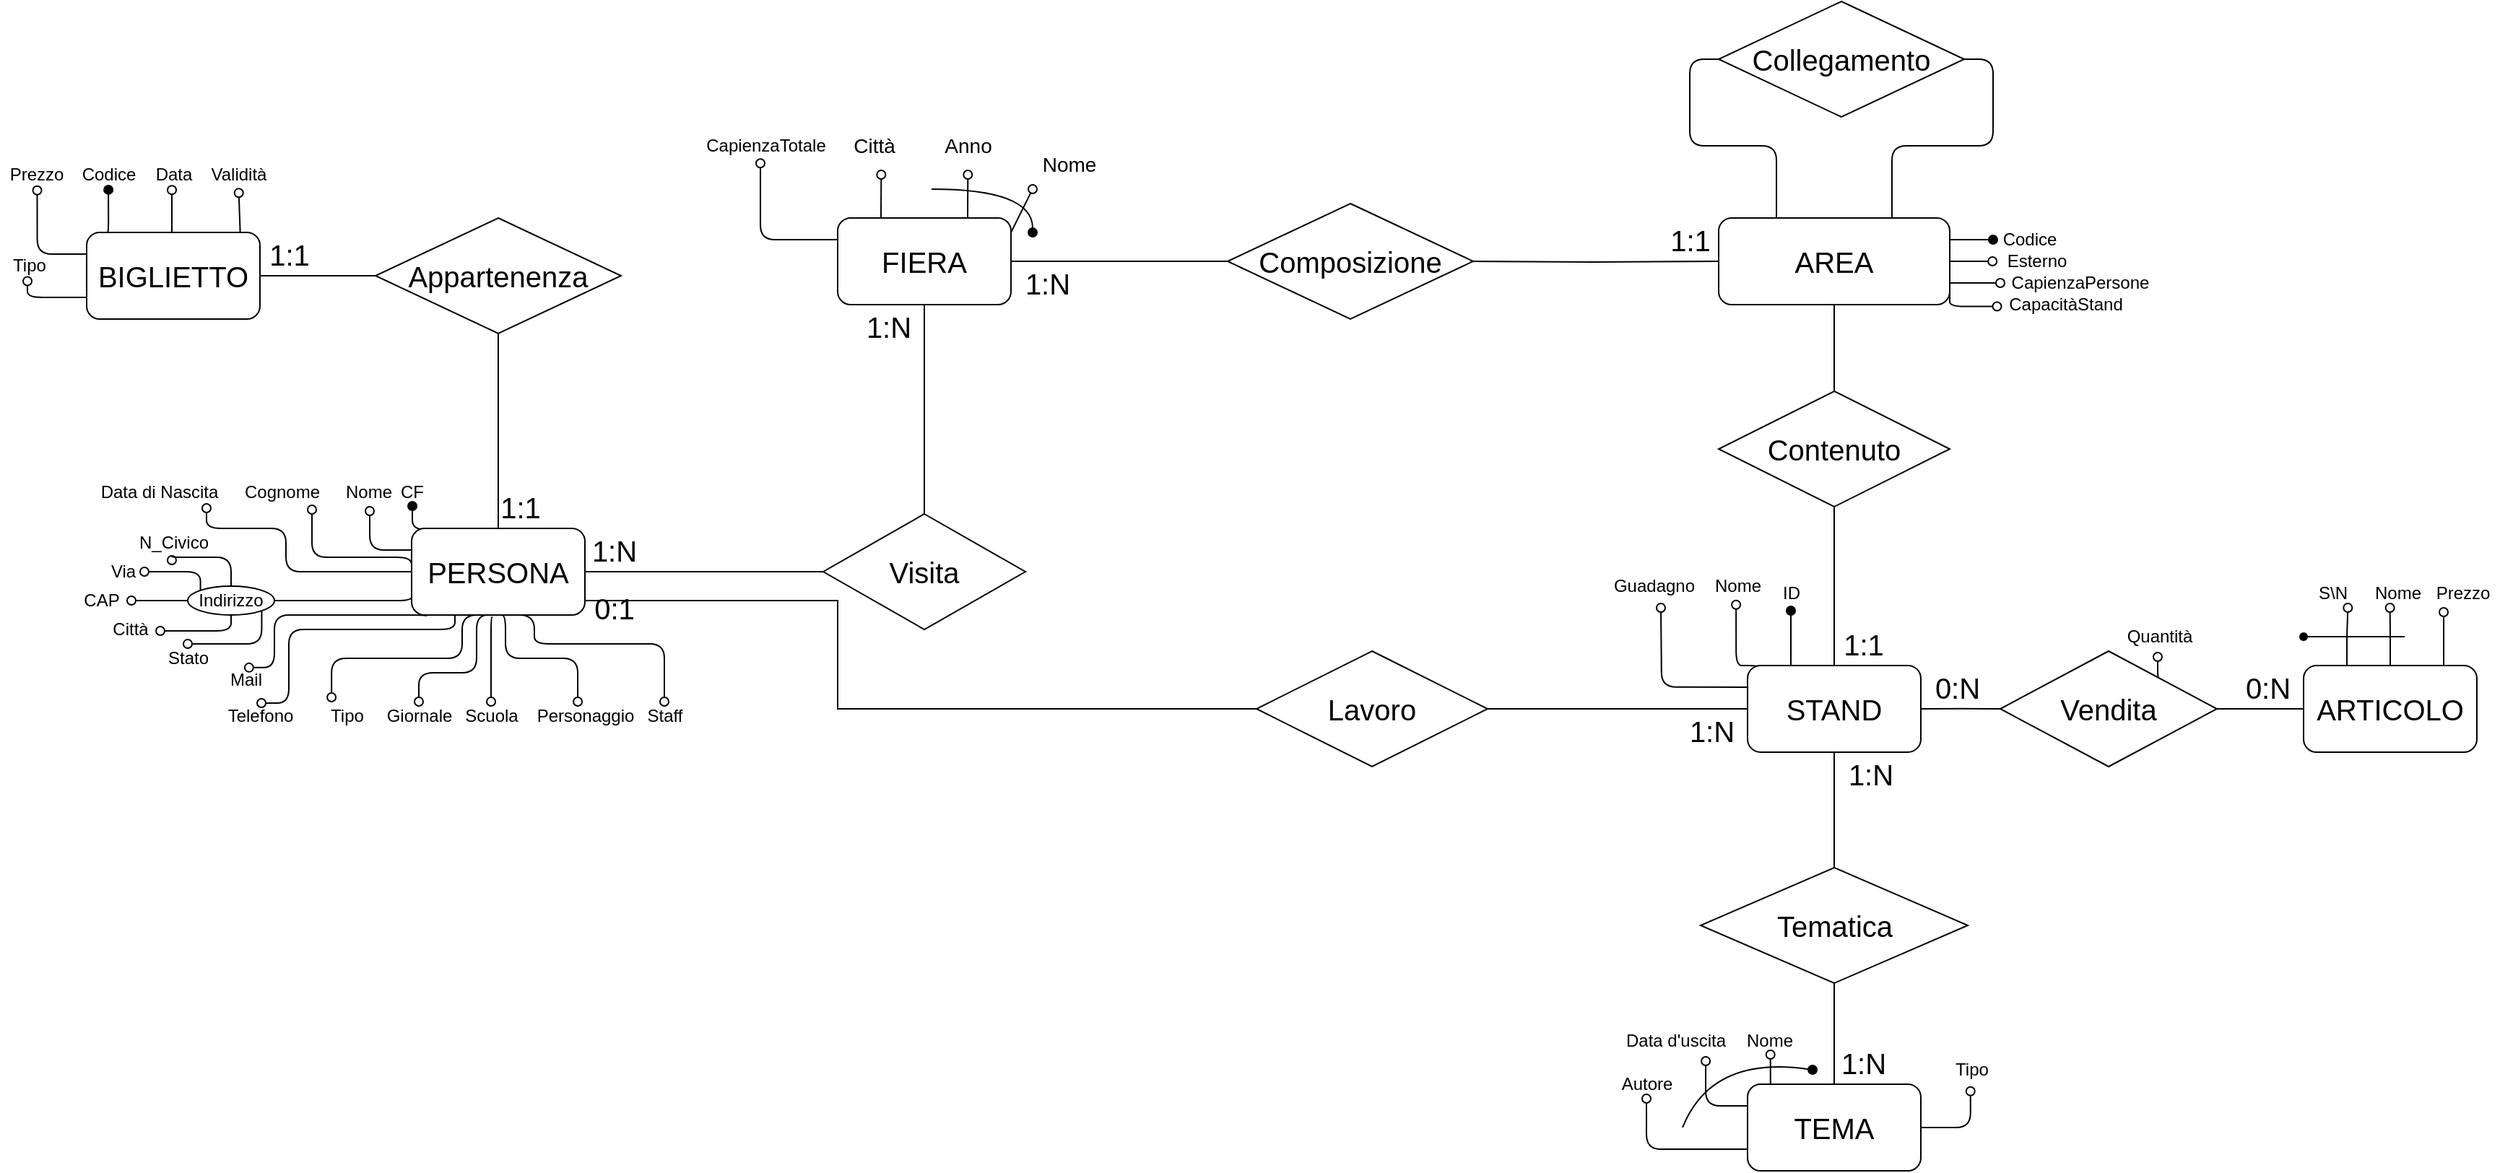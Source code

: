 <mxfile version="18.1.2" type="github">
  <diagram id="79L0zd2CAYpctcNah1aL" name="Page-1">
    <mxGraphModel dx="2188" dy="1231" grid="1" gridSize="10" guides="1" tooltips="1" connect="1" arrows="1" fold="1" page="1" pageScale="1" pageWidth="2500" pageHeight="2500" background="none" math="0" shadow="0">
      <root>
        <mxCell id="0" />
        <mxCell id="1" parent="0" />
        <mxCell id="pRwcVsKf7JXOqhex1r0V-9" style="edgeStyle=orthogonalEdgeStyle;rounded=1;orthogonalLoop=1;jettySize=auto;html=1;exitX=0.75;exitY=0;exitDx=0;exitDy=0;fontSize=20;endArrow=oval;endFill=0;curved=1;" parent="1" source="pRwcVsKf7JXOqhex1r0V-4" edge="1">
          <mxGeometry relative="1" as="geometry">
            <mxPoint x="1150.148" y="1100" as="targetPoint" />
          </mxGeometry>
        </mxCell>
        <mxCell id="pRwcVsKf7JXOqhex1r0V-13" style="edgeStyle=orthogonalEdgeStyle;rounded=1;orthogonalLoop=1;jettySize=auto;html=1;exitX=0.25;exitY=0;exitDx=0;exitDy=0;fontSize=20;endArrow=oval;endFill=0;curved=1;" parent="1" source="pRwcVsKf7JXOqhex1r0V-4" edge="1">
          <mxGeometry relative="1" as="geometry">
            <mxPoint x="1090.148" y="1100" as="targetPoint" />
          </mxGeometry>
        </mxCell>
        <mxCell id="GH6SbQC-cJVYNrMQ_EOW-10" style="edgeStyle=orthogonalEdgeStyle;rounded=1;orthogonalLoop=1;jettySize=auto;html=1;exitX=0;exitY=0.25;exitDx=0;exitDy=0;entryX=0.465;entryY=1.107;entryDx=0;entryDy=0;entryPerimeter=0;endArrow=oval;endFill=0;" parent="1" source="pRwcVsKf7JXOqhex1r0V-4" target="GH6SbQC-cJVYNrMQ_EOW-9" edge="1">
          <mxGeometry relative="1" as="geometry" />
        </mxCell>
        <mxCell id="pRwcVsKf7JXOqhex1r0V-4" value="&lt;font style=&quot;font-size: 20px&quot;&gt;FIERA&lt;/font&gt;" style="rounded=1;whiteSpace=wrap;html=1;" parent="1" vertex="1">
          <mxGeometry x="1060" y="1130" width="120" height="60" as="geometry" />
        </mxCell>
        <mxCell id="pRwcVsKf7JXOqhex1r0V-6" value="" style="endArrow=oval;html=1;rounded=1;fontSize=20;endFill=0;" parent="1" edge="1">
          <mxGeometry width="50" height="50" relative="1" as="geometry">
            <mxPoint x="1180" y="1140" as="sourcePoint" />
            <mxPoint x="1195" y="1110" as="targetPoint" />
          </mxGeometry>
        </mxCell>
        <mxCell id="pRwcVsKf7JXOqhex1r0V-7" value="Nome" style="text;html=1;align=center;verticalAlign=middle;resizable=0;points=[];autosize=1;strokeColor=none;fillColor=none;fontSize=14;rounded=1;" parent="1" vertex="1">
          <mxGeometry x="1195" y="1082.5" width="50" height="20" as="geometry" />
        </mxCell>
        <mxCell id="pRwcVsKf7JXOqhex1r0V-10" value="Anno" style="text;html=1;align=center;verticalAlign=middle;resizable=0;points=[];autosize=1;strokeColor=none;fillColor=none;fontSize=14;rounded=1;" parent="1" vertex="1">
          <mxGeometry x="1125" y="1070" width="50" height="20" as="geometry" />
        </mxCell>
        <mxCell id="pRwcVsKf7JXOqhex1r0V-11" value="" style="endArrow=oval;html=1;rounded=1;fontSize=20;endFill=1;edgeStyle=orthogonalEdgeStyle;curved=1;" parent="1" edge="1">
          <mxGeometry width="50" height="50" relative="1" as="geometry">
            <mxPoint x="1125" y="1110" as="sourcePoint" />
            <mxPoint x="1195" y="1140" as="targetPoint" />
            <Array as="points">
              <mxPoint x="1195" y="1110" />
            </Array>
          </mxGeometry>
        </mxCell>
        <mxCell id="pRwcVsKf7JXOqhex1r0V-14" value="Città" style="text;html=1;align=center;verticalAlign=middle;resizable=0;points=[];autosize=1;strokeColor=none;fillColor=none;fontSize=14;rounded=1;" parent="1" vertex="1">
          <mxGeometry x="1065" y="1070" width="40" height="20" as="geometry" />
        </mxCell>
        <mxCell id="pRwcVsKf7JXOqhex1r0V-16" style="edgeStyle=orthogonalEdgeStyle;curved=1;rounded=1;orthogonalLoop=1;jettySize=auto;html=1;exitX=0.25;exitY=0;exitDx=0;exitDy=0;fontSize=20;endArrow=oval;endFill=1;entryX=0.5;entryY=1.1;entryDx=0;entryDy=0;entryPerimeter=0;" parent="1" source="pRwcVsKf7JXOqhex1r0V-15" target="pRwcVsKf7JXOqhex1r0V-19" edge="1">
          <mxGeometry relative="1" as="geometry">
            <mxPoint x="1810" y="1380" as="targetPoint" />
          </mxGeometry>
        </mxCell>
        <mxCell id="pRwcVsKf7JXOqhex1r0V-33" style="edgeStyle=orthogonalEdgeStyle;rounded=0;sketch=0;orthogonalLoop=1;jettySize=auto;html=1;exitX=0.5;exitY=1;exitDx=0;exitDy=0;entryX=0.5;entryY=0;entryDx=0;entryDy=0;fontSize=20;endArrow=none;endFill=0;" parent="1" source="pRwcVsKf7JXOqhex1r0V-15" target="pRwcVsKf7JXOqhex1r0V-31" edge="1">
          <mxGeometry relative="1" as="geometry" />
        </mxCell>
        <mxCell id="pRwcVsKf7JXOqhex1r0V-80" style="edgeStyle=orthogonalEdgeStyle;rounded=0;sketch=0;orthogonalLoop=1;jettySize=auto;html=1;exitX=1;exitY=0.5;exitDx=0;exitDy=0;entryX=0;entryY=0.5;entryDx=0;entryDy=0;fontSize=20;startArrow=none;startFill=0;endArrow=none;endFill=0;fillColor=none;gradientColor=none;" parent="1" source="pRwcVsKf7JXOqhex1r0V-15" target="pRwcVsKf7JXOqhex1r0V-79" edge="1">
          <mxGeometry relative="1" as="geometry" />
        </mxCell>
        <mxCell id="IvOeWlM_sTjuzWXVjZgO-64" style="edgeStyle=orthogonalEdgeStyle;rounded=1;orthogonalLoop=1;jettySize=auto;html=1;exitX=0.065;exitY=0.028;exitDx=0;exitDy=0;entryX=0.491;entryY=1.143;entryDx=0;entryDy=0;entryPerimeter=0;fontSize=20;startArrow=none;startFill=0;endArrow=oval;endFill=0;fillColor=none;exitPerimeter=0;" parent="1" source="pRwcVsKf7JXOqhex1r0V-15" target="pRwcVsKf7JXOqhex1r0V-20" edge="1">
          <mxGeometry relative="1" as="geometry">
            <Array as="points">
              <mxPoint x="1698" y="1440" />
              <mxPoint x="1682" y="1440" />
            </Array>
          </mxGeometry>
        </mxCell>
        <mxCell id="GH6SbQC-cJVYNrMQ_EOW-15" style="edgeStyle=orthogonalEdgeStyle;rounded=1;orthogonalLoop=1;jettySize=auto;html=1;exitX=0;exitY=0.25;exitDx=0;exitDy=0;endArrow=oval;endFill=0;" parent="1" source="pRwcVsKf7JXOqhex1r0V-15" edge="1">
          <mxGeometry relative="1" as="geometry">
            <mxPoint x="1630" y="1400" as="targetPoint" />
          </mxGeometry>
        </mxCell>
        <mxCell id="pRwcVsKf7JXOqhex1r0V-15" value="STAND" style="rounded=1;whiteSpace=wrap;html=1;fontSize=20;" parent="1" vertex="1">
          <mxGeometry x="1690" y="1439.94" width="120" height="60" as="geometry" />
        </mxCell>
        <mxCell id="pRwcVsKf7JXOqhex1r0V-19" value="ID" style="text;html=1;align=center;verticalAlign=middle;resizable=0;points=[];autosize=1;strokeColor=none;fillColor=none;fontSize=12;" parent="1" vertex="1">
          <mxGeometry x="1705" y="1380" width="30" height="20" as="geometry" />
        </mxCell>
        <mxCell id="pRwcVsKf7JXOqhex1r0V-20" value="Nome" style="text;html=1;align=center;verticalAlign=middle;resizable=0;points=[];autosize=1;strokeColor=none;fillColor=none;fontSize=12;" parent="1" vertex="1">
          <mxGeometry x="1657.5" y="1375" width="50" height="20" as="geometry" />
        </mxCell>
        <mxCell id="pRwcVsKf7JXOqhex1r0V-27" style="edgeStyle=orthogonalEdgeStyle;curved=1;rounded=1;orthogonalLoop=1;jettySize=auto;html=1;exitX=0;exitY=0.5;exitDx=0;exitDy=0;entryX=1;entryY=0.5;entryDx=0;entryDy=0;fontSize=20;endArrow=none;endFill=0;sketch=0;" parent="1" source="pRwcVsKf7JXOqhex1r0V-24" target="pRwcVsKf7JXOqhex1r0V-4" edge="1">
          <mxGeometry relative="1" as="geometry" />
        </mxCell>
        <mxCell id="pRwcVsKf7JXOqhex1r0V-28" style="edgeStyle=orthogonalEdgeStyle;rounded=0;orthogonalLoop=1;jettySize=auto;html=1;exitX=1;exitY=0.5;exitDx=0;exitDy=0;entryX=0;entryY=0.5;entryDx=0;entryDy=0;fontSize=20;endArrow=none;endFill=0;" parent="1" target="IvOeWlM_sTjuzWXVjZgO-29" edge="1">
          <mxGeometry relative="1" as="geometry">
            <mxPoint x="1495" y="1160" as="sourcePoint" />
          </mxGeometry>
        </mxCell>
        <mxCell id="pRwcVsKf7JXOqhex1r0V-24" value="Composizione" style="rhombus;whiteSpace=wrap;html=1;rounded=0;fontSize=20;" parent="1" vertex="1">
          <mxGeometry x="1330" y="1120" width="170" height="80" as="geometry" />
        </mxCell>
        <mxCell id="pRwcVsKf7JXOqhex1r0V-29" value="1:N" style="text;html=1;align=center;verticalAlign=middle;resizable=0;points=[];autosize=1;strokeColor=none;fillColor=none;fontSize=20;" parent="1" vertex="1">
          <mxGeometry x="1180" y="1160" width="50" height="30" as="geometry" />
        </mxCell>
        <mxCell id="pRwcVsKf7JXOqhex1r0V-30" value="1:1" style="text;html=1;align=center;verticalAlign=middle;resizable=0;points=[];autosize=1;strokeColor=none;fillColor=none;fontSize=20;" parent="1" vertex="1">
          <mxGeometry x="1750" y="1410" width="40" height="30" as="geometry" />
        </mxCell>
        <mxCell id="pRwcVsKf7JXOqhex1r0V-34" style="edgeStyle=orthogonalEdgeStyle;curved=1;rounded=1;sketch=0;orthogonalLoop=1;jettySize=auto;html=1;exitX=0.5;exitY=1;exitDx=0;exitDy=0;entryX=0.5;entryY=0;entryDx=0;entryDy=0;fontSize=20;endArrow=none;endFill=0;" parent="1" source="pRwcVsKf7JXOqhex1r0V-31" target="pRwcVsKf7JXOqhex1r0V-32" edge="1">
          <mxGeometry relative="1" as="geometry" />
        </mxCell>
        <mxCell id="pRwcVsKf7JXOqhex1r0V-31" value="Tematica" style="rhombus;whiteSpace=wrap;html=1;rounded=0;fontSize=20;" parent="1" vertex="1">
          <mxGeometry x="1657.5" y="1580" width="185" height="80" as="geometry" />
        </mxCell>
        <mxCell id="8KQk662O5J3WRax_6i5Y-12" style="edgeStyle=orthogonalEdgeStyle;rounded=0;orthogonalLoop=1;jettySize=auto;html=1;exitX=0.25;exitY=0;exitDx=0;exitDy=0;startArrow=none;startFill=0;endArrow=oval;endFill=0;entryX=0.517;entryY=0.975;entryDx=0;entryDy=0;entryPerimeter=0;" parent="1" source="pRwcVsKf7JXOqhex1r0V-32" target="8KQk662O5J3WRax_6i5Y-13" edge="1">
          <mxGeometry relative="1" as="geometry">
            <mxPoint x="1715" y="1710" as="targetPoint" />
          </mxGeometry>
        </mxCell>
        <mxCell id="FSAN6feIotQ4kL1uZB2n-41" style="edgeStyle=orthogonalEdgeStyle;rounded=1;orthogonalLoop=1;jettySize=auto;html=1;exitX=0;exitY=0.25;exitDx=0;exitDy=0;entryX=0.763;entryY=1.2;entryDx=0;entryDy=0;entryPerimeter=0;fontSize=12;endArrow=oval;endFill=0;" parent="1" source="pRwcVsKf7JXOqhex1r0V-32" target="8KQk662O5J3WRax_6i5Y-14" edge="1">
          <mxGeometry relative="1" as="geometry" />
        </mxCell>
        <mxCell id="FSAN6feIotQ4kL1uZB2n-51" style="edgeStyle=orthogonalEdgeStyle;rounded=1;orthogonalLoop=1;jettySize=auto;html=1;exitX=0;exitY=0.75;exitDx=0;exitDy=0;entryX=0.5;entryY=1;entryDx=0;entryDy=0;entryPerimeter=0;fontSize=12;endArrow=oval;endFill=0;" parent="1" source="pRwcVsKf7JXOqhex1r0V-32" target="FSAN6feIotQ4kL1uZB2n-50" edge="1">
          <mxGeometry relative="1" as="geometry">
            <Array as="points">
              <mxPoint x="1620" y="1775" />
            </Array>
          </mxGeometry>
        </mxCell>
        <mxCell id="EKzVwST6CO6_uMbjA4mp-15" style="edgeStyle=orthogonalEdgeStyle;rounded=1;orthogonalLoop=1;jettySize=auto;html=1;exitX=1;exitY=0.5;exitDx=0;exitDy=0;entryX=0.484;entryY=1.244;entryDx=0;entryDy=0;entryPerimeter=0;fontSize=12;endArrow=oval;endFill=0;" parent="1" source="pRwcVsKf7JXOqhex1r0V-32" target="EKzVwST6CO6_uMbjA4mp-14" edge="1">
          <mxGeometry relative="1" as="geometry">
            <Array as="points">
              <mxPoint x="1844" y="1760" />
            </Array>
          </mxGeometry>
        </mxCell>
        <mxCell id="pRwcVsKf7JXOqhex1r0V-32" value="TEMA" style="rounded=1;whiteSpace=wrap;html=1;fontSize=20;" parent="1" vertex="1">
          <mxGeometry x="1690" y="1730" width="120" height="60" as="geometry" />
        </mxCell>
        <mxCell id="pRwcVsKf7JXOqhex1r0V-43" value="1:N" style="text;html=1;align=center;verticalAlign=middle;resizable=0;points=[];autosize=1;strokeColor=none;fillColor=none;fontSize=20;" parent="1" vertex="1">
          <mxGeometry x="1750" y="1500" width="50" height="30" as="geometry" />
        </mxCell>
        <mxCell id="pRwcVsKf7JXOqhex1r0V-44" value="1:N" style="text;html=1;align=center;verticalAlign=middle;resizable=0;points=[];autosize=1;strokeColor=none;fillColor=none;fontSize=20;" parent="1" vertex="1">
          <mxGeometry x="1745" y="1700" width="50" height="30" as="geometry" />
        </mxCell>
        <mxCell id="8KQk662O5J3WRax_6i5Y-19" style="edgeStyle=orthogonalEdgeStyle;rounded=1;orthogonalLoop=1;jettySize=auto;html=1;exitX=0.133;exitY=0.011;exitDx=0;exitDy=0;startArrow=none;startFill=0;endArrow=oval;endFill=1;entryX=0.517;entryY=0.976;entryDx=0;entryDy=0;entryPerimeter=0;exitPerimeter=0;" parent="1" source="pRwcVsKf7JXOqhex1r0V-50" target="8KQk662O5J3WRax_6i5Y-20" edge="1">
          <mxGeometry relative="1" as="geometry">
            <mxPoint x="855" y="1315" as="targetPoint" />
          </mxGeometry>
        </mxCell>
        <mxCell id="8KQk662O5J3WRax_6i5Y-24" style="edgeStyle=orthogonalEdgeStyle;rounded=1;orthogonalLoop=1;jettySize=auto;html=1;exitX=0;exitY=0.25;exitDx=0;exitDy=0;entryX=0.52;entryY=1.15;entryDx=0;entryDy=0;entryPerimeter=0;startArrow=none;startFill=0;endArrow=oval;endFill=0;" parent="1" source="pRwcVsKf7JXOqhex1r0V-50" target="8KQk662O5J3WRax_6i5Y-23" edge="1">
          <mxGeometry relative="1" as="geometry">
            <Array as="points">
              <mxPoint x="736" y="1360" />
            </Array>
          </mxGeometry>
        </mxCell>
        <mxCell id="91c8KwvyIhu3hFSGqQF4-2" style="edgeStyle=orthogonalEdgeStyle;rounded=1;orthogonalLoop=1;jettySize=auto;html=1;exitX=0;exitY=0.5;exitDx=0;exitDy=0;entryX=0.83;entryY=1.05;entryDx=0;entryDy=0;entryPerimeter=0;endArrow=oval;endFill=0;" parent="1" source="pRwcVsKf7JXOqhex1r0V-50" target="91c8KwvyIhu3hFSGqQF4-1" edge="1">
          <mxGeometry relative="1" as="geometry">
            <Array as="points">
              <mxPoint x="678" y="1375" />
              <mxPoint x="678" y="1345" />
              <mxPoint x="623" y="1345" />
            </Array>
          </mxGeometry>
        </mxCell>
        <mxCell id="91c8KwvyIhu3hFSGqQF4-5" style="edgeStyle=orthogonalEdgeStyle;rounded=1;orthogonalLoop=1;jettySize=auto;html=1;exitX=0;exitY=0.75;exitDx=0;exitDy=0;entryX=1;entryY=0.5;entryDx=0;entryDy=0;endArrow=none;endFill=0;" parent="1" source="pRwcVsKf7JXOqhex1r0V-50" target="91c8KwvyIhu3hFSGqQF4-4" edge="1">
          <mxGeometry relative="1" as="geometry">
            <Array as="points">
              <mxPoint x="765" y="1395" />
            </Array>
          </mxGeometry>
        </mxCell>
        <mxCell id="FSAN6feIotQ4kL1uZB2n-17" style="edgeStyle=orthogonalEdgeStyle;rounded=1;orthogonalLoop=1;jettySize=auto;html=1;exitX=0.083;exitY=1.017;exitDx=0;exitDy=0;endArrow=oval;endFill=0;exitPerimeter=0;entryX=0.561;entryY=0.071;entryDx=0;entryDy=0;entryPerimeter=0;" parent="1" source="pRwcVsKf7JXOqhex1r0V-50" target="FSAN6feIotQ4kL1uZB2n-14" edge="1">
          <mxGeometry relative="1" as="geometry">
            <Array as="points">
              <mxPoint x="670" y="1405" />
              <mxPoint x="670" y="1441" />
            </Array>
          </mxGeometry>
        </mxCell>
        <mxCell id="FSAN6feIotQ4kL1uZB2n-18" style="edgeStyle=orthogonalEdgeStyle;rounded=1;orthogonalLoop=1;jettySize=auto;html=1;exitX=0.25;exitY=1;exitDx=0;exitDy=0;entryX=0.517;entryY=0.05;entryDx=0;entryDy=0;entryPerimeter=0;endArrow=oval;endFill=0;" parent="1" source="pRwcVsKf7JXOqhex1r0V-50" target="FSAN6feIotQ4kL1uZB2n-16" edge="1">
          <mxGeometry relative="1" as="geometry">
            <Array as="points">
              <mxPoint x="795" y="1415" />
              <mxPoint x="680" y="1415" />
              <mxPoint x="680" y="1466" />
            </Array>
          </mxGeometry>
        </mxCell>
        <mxCell id="tv0r2YY2uy2MBitiKbV3-3" style="edgeStyle=orthogonalEdgeStyle;rounded=1;orthogonalLoop=1;jettySize=auto;html=1;exitX=0;exitY=0.5;exitDx=0;exitDy=0;entryX=0.8;entryY=1.1;entryDx=0;entryDy=0;entryPerimeter=0;endArrow=oval;endFill=0;" parent="1" source="pRwcVsKf7JXOqhex1r0V-50" target="tv0r2YY2uy2MBitiKbV3-2" edge="1">
          <mxGeometry relative="1" as="geometry">
            <Array as="points">
              <mxPoint x="765" y="1365" />
              <mxPoint x="696" y="1365" />
            </Array>
          </mxGeometry>
        </mxCell>
        <mxCell id="EKzVwST6CO6_uMbjA4mp-8" style="edgeStyle=orthogonalEdgeStyle;rounded=1;orthogonalLoop=1;jettySize=auto;html=1;exitX=0.5;exitY=1;exitDx=0;exitDy=0;entryX=0.239;entryY=-0.15;entryDx=0;entryDy=0;entryPerimeter=0;endArrow=oval;endFill=0;" parent="1" source="pRwcVsKf7JXOqhex1r0V-50" target="EKzVwST6CO6_uMbjA4mp-3" edge="1">
          <mxGeometry relative="1" as="geometry">
            <Array as="points">
              <mxPoint x="800" y="1405" />
              <mxPoint x="800" y="1435" />
              <mxPoint x="710" y="1435" />
            </Array>
          </mxGeometry>
        </mxCell>
        <mxCell id="EKzVwST6CO6_uMbjA4mp-9" style="edgeStyle=orthogonalEdgeStyle;rounded=1;orthogonalLoop=1;jettySize=auto;html=1;exitX=0.5;exitY=1;exitDx=0;exitDy=0;endArrow=oval;endFill=0;" parent="1" source="pRwcVsKf7JXOqhex1r0V-50" target="EKzVwST6CO6_uMbjA4mp-4" edge="1">
          <mxGeometry relative="1" as="geometry">
            <Array as="points">
              <mxPoint x="810" y="1405" />
              <mxPoint x="810" y="1445" />
              <mxPoint x="770" y="1445" />
            </Array>
          </mxGeometry>
        </mxCell>
        <mxCell id="EKzVwST6CO6_uMbjA4mp-10" style="edgeStyle=orthogonalEdgeStyle;rounded=1;orthogonalLoop=1;jettySize=auto;html=1;exitX=0.467;exitY=1.026;exitDx=0;exitDy=0;entryX=0.5;entryY=0;entryDx=0;entryDy=0;entryPerimeter=0;endArrow=oval;endFill=0;exitPerimeter=0;" parent="1" source="pRwcVsKf7JXOqhex1r0V-50" target="EKzVwST6CO6_uMbjA4mp-5" edge="1">
          <mxGeometry relative="1" as="geometry">
            <Array as="points">
              <mxPoint x="820" y="1407" />
            </Array>
          </mxGeometry>
        </mxCell>
        <mxCell id="EKzVwST6CO6_uMbjA4mp-11" style="edgeStyle=orthogonalEdgeStyle;rounded=1;orthogonalLoop=1;jettySize=auto;html=1;exitX=0.5;exitY=1;exitDx=0;exitDy=0;entryX=0.5;entryY=0;entryDx=0;entryDy=0;entryPerimeter=0;endArrow=oval;endFill=0;" parent="1" source="pRwcVsKf7JXOqhex1r0V-50" target="EKzVwST6CO6_uMbjA4mp-7" edge="1">
          <mxGeometry relative="1" as="geometry">
            <Array as="points">
              <mxPoint x="850" y="1405" />
              <mxPoint x="850" y="1425" />
              <mxPoint x="940" y="1425" />
            </Array>
          </mxGeometry>
        </mxCell>
        <mxCell id="EKzVwST6CO6_uMbjA4mp-12" style="edgeStyle=orthogonalEdgeStyle;rounded=1;orthogonalLoop=1;jettySize=auto;html=1;exitX=0.5;exitY=1;exitDx=0;exitDy=0;entryX=0.438;entryY=0;entryDx=0;entryDy=0;entryPerimeter=0;endArrow=oval;endFill=0;" parent="1" source="pRwcVsKf7JXOqhex1r0V-50" target="EKzVwST6CO6_uMbjA4mp-6" edge="1">
          <mxGeometry relative="1" as="geometry">
            <Array as="points">
              <mxPoint x="830" y="1405" />
              <mxPoint x="830" y="1435" />
              <mxPoint x="880" y="1435" />
            </Array>
          </mxGeometry>
        </mxCell>
        <mxCell id="pRwcVsKf7JXOqhex1r0V-50" value="PERSONA" style="rounded=1;whiteSpace=wrap;html=1;fontSize=20;" parent="1" vertex="1">
          <mxGeometry x="765" y="1345" width="120" height="60" as="geometry" />
        </mxCell>
        <mxCell id="pRwcVsKf7JXOqhex1r0V-62" style="edgeStyle=orthogonalEdgeStyle;rounded=0;sketch=0;orthogonalLoop=1;jettySize=auto;html=1;exitX=0;exitY=0.5;exitDx=0;exitDy=0;entryX=1;entryY=0.5;entryDx=0;entryDy=0;fontSize=20;startArrow=none;startFill=0;endArrow=none;endFill=0;fillColor=none;gradientColor=none;" parent="1" source="pRwcVsKf7JXOqhex1r0V-61" target="pRwcVsKf7JXOqhex1r0V-50" edge="1">
          <mxGeometry relative="1" as="geometry" />
        </mxCell>
        <mxCell id="pRwcVsKf7JXOqhex1r0V-63" style="edgeStyle=orthogonalEdgeStyle;rounded=0;sketch=0;orthogonalLoop=1;jettySize=auto;html=1;exitX=0.5;exitY=0;exitDx=0;exitDy=0;entryX=0.5;entryY=1;entryDx=0;entryDy=0;fontSize=20;startArrow=none;startFill=0;endArrow=none;endFill=0;fillColor=none;gradientColor=none;" parent="1" source="pRwcVsKf7JXOqhex1r0V-61" target="pRwcVsKf7JXOqhex1r0V-4" edge="1">
          <mxGeometry relative="1" as="geometry">
            <mxPoint x="1135" y="1420" as="sourcePoint" />
          </mxGeometry>
        </mxCell>
        <mxCell id="pRwcVsKf7JXOqhex1r0V-61" value="Visita" style="rhombus;whiteSpace=wrap;html=1;rounded=0;fontSize=20;" parent="1" vertex="1">
          <mxGeometry x="1050" y="1335" width="140" height="80" as="geometry" />
        </mxCell>
        <mxCell id="8KQk662O5J3WRax_6i5Y-27" style="edgeStyle=orthogonalEdgeStyle;rounded=1;orthogonalLoop=1;jettySize=auto;html=1;exitX=0.114;exitY=0.011;exitDx=0;exitDy=0;startArrow=none;startFill=0;endArrow=oval;endFill=1;entryX=0.501;entryY=1.022;entryDx=0;entryDy=0;entryPerimeter=0;exitPerimeter=0;" parent="1" source="pRwcVsKf7JXOqhex1r0V-64" target="8KQk662O5J3WRax_6i5Y-26" edge="1">
          <mxGeometry relative="1" as="geometry">
            <mxPoint x="540" y="1115" as="targetPoint" />
          </mxGeometry>
        </mxCell>
        <mxCell id="IvOeWlM_sTjuzWXVjZgO-2" style="edgeStyle=orthogonalEdgeStyle;rounded=0;orthogonalLoop=1;jettySize=auto;html=1;exitX=0.5;exitY=0;exitDx=0;exitDy=0;endArrow=oval;endFill=0;entryX=0.475;entryY=1.033;entryDx=0;entryDy=0;entryPerimeter=0;" parent="1" source="pRwcVsKf7JXOqhex1r0V-64" target="IvOeWlM_sTjuzWXVjZgO-3" edge="1">
          <mxGeometry relative="1" as="geometry">
            <mxPoint x="610" y="1110" as="targetPoint" />
          </mxGeometry>
        </mxCell>
        <mxCell id="IvOeWlM_sTjuzWXVjZgO-9" style="edgeStyle=orthogonalEdgeStyle;rounded=1;orthogonalLoop=1;jettySize=auto;html=1;exitX=0.886;exitY=0;exitDx=0;exitDy=0;entryX=0.507;entryY=1.133;entryDx=0;entryDy=0;entryPerimeter=0;endArrow=oval;endFill=0;exitPerimeter=0;" parent="1" source="pRwcVsKf7JXOqhex1r0V-64" target="IvOeWlM_sTjuzWXVjZgO-7" edge="1">
          <mxGeometry relative="1" as="geometry" />
        </mxCell>
        <mxCell id="QA1GxYHZriVHKl0OtON5-1" style="edgeStyle=orthogonalEdgeStyle;rounded=1;orthogonalLoop=1;jettySize=auto;html=1;exitX=0;exitY=0.25;exitDx=0;exitDy=0;endArrow=oval;endFill=0;entryX=0.515;entryY=1.045;entryDx=0;entryDy=0;entryPerimeter=0;" parent="1" source="pRwcVsKf7JXOqhex1r0V-64" target="QA1GxYHZriVHKl0OtON5-2" edge="1">
          <mxGeometry relative="1" as="geometry">
            <mxPoint x="510" y="1155" as="targetPoint" />
          </mxGeometry>
        </mxCell>
        <mxCell id="EKzVwST6CO6_uMbjA4mp-2" style="edgeStyle=orthogonalEdgeStyle;rounded=1;orthogonalLoop=1;jettySize=auto;html=1;exitX=0;exitY=0.75;exitDx=0;exitDy=0;entryX=0.475;entryY=1.064;entryDx=0;entryDy=0;entryPerimeter=0;endArrow=oval;endFill=0;" parent="1" source="pRwcVsKf7JXOqhex1r0V-64" target="EKzVwST6CO6_uMbjA4mp-1" edge="1">
          <mxGeometry relative="1" as="geometry">
            <Array as="points">
              <mxPoint x="499" y="1185" />
            </Array>
          </mxGeometry>
        </mxCell>
        <mxCell id="pRwcVsKf7JXOqhex1r0V-64" value="BIGLIETTO" style="rounded=1;whiteSpace=wrap;html=1;fontSize=20;" parent="1" vertex="1">
          <mxGeometry x="540" y="1140" width="120" height="60" as="geometry" />
        </mxCell>
        <mxCell id="pRwcVsKf7JXOqhex1r0V-72" style="edgeStyle=orthogonalEdgeStyle;rounded=0;sketch=0;orthogonalLoop=1;jettySize=auto;html=1;exitX=0.5;exitY=1;exitDx=0;exitDy=0;entryX=0.5;entryY=0;entryDx=0;entryDy=0;fontSize=20;startArrow=none;startFill=0;endArrow=none;endFill=0;fillColor=none;gradientColor=none;" parent="1" source="pRwcVsKf7JXOqhex1r0V-71" target="pRwcVsKf7JXOqhex1r0V-50" edge="1">
          <mxGeometry relative="1" as="geometry" />
        </mxCell>
        <mxCell id="pRwcVsKf7JXOqhex1r0V-73" style="edgeStyle=orthogonalEdgeStyle;rounded=0;sketch=0;orthogonalLoop=1;jettySize=auto;html=1;exitX=0;exitY=0.5;exitDx=0;exitDy=0;entryX=1;entryY=0.5;entryDx=0;entryDy=0;fontSize=20;startArrow=none;startFill=0;endArrow=none;endFill=0;fillColor=none;gradientColor=none;" parent="1" source="pRwcVsKf7JXOqhex1r0V-71" target="pRwcVsKf7JXOqhex1r0V-64" edge="1">
          <mxGeometry relative="1" as="geometry">
            <mxPoint x="660" y="1172.5" as="sourcePoint" />
          </mxGeometry>
        </mxCell>
        <mxCell id="pRwcVsKf7JXOqhex1r0V-71" value="Appartenenza" style="rhombus;whiteSpace=wrap;html=1;rounded=0;fontSize=20;" parent="1" vertex="1">
          <mxGeometry x="740" y="1130" width="170" height="80" as="geometry" />
        </mxCell>
        <mxCell id="pRwcVsKf7JXOqhex1r0V-74" value="1:N" style="text;html=1;align=center;verticalAlign=middle;resizable=0;points=[];autosize=1;strokeColor=none;fillColor=none;fontSize=20;" parent="1" vertex="1">
          <mxGeometry x="1070" y="1190" width="50" height="30" as="geometry" />
        </mxCell>
        <mxCell id="pRwcVsKf7JXOqhex1r0V-75" value="1:N" style="text;html=1;align=center;verticalAlign=middle;resizable=0;points=[];autosize=1;strokeColor=none;fillColor=none;fontSize=20;" parent="1" vertex="1">
          <mxGeometry x="880" y="1345" width="50" height="30" as="geometry" />
        </mxCell>
        <mxCell id="pRwcVsKf7JXOqhex1r0V-76" value="1:1" style="text;html=1;align=center;verticalAlign=middle;resizable=0;points=[];autosize=1;strokeColor=none;fillColor=none;fontSize=20;" parent="1" vertex="1">
          <mxGeometry x="820" y="1315" width="40" height="30" as="geometry" />
        </mxCell>
        <mxCell id="pRwcVsKf7JXOqhex1r0V-77" value="1:1" style="text;html=1;align=center;verticalAlign=middle;resizable=0;points=[];autosize=1;strokeColor=none;fillColor=none;fontSize=20;" parent="1" vertex="1">
          <mxGeometry x="660" y="1140" width="40" height="30" as="geometry" />
        </mxCell>
        <mxCell id="8KQk662O5J3WRax_6i5Y-1" style="edgeStyle=orthogonalEdgeStyle;rounded=0;orthogonalLoop=1;jettySize=auto;html=1;exitX=0.25;exitY=0;exitDx=0;exitDy=0;endArrow=oval;endFill=0;" parent="1" source="pRwcVsKf7JXOqhex1r0V-78" edge="1">
          <mxGeometry relative="1" as="geometry">
            <mxPoint x="2105.667" y="1400" as="targetPoint" />
            <Array as="points">
              <mxPoint x="2105" y="1420" />
              <mxPoint x="2106" y="1420" />
            </Array>
          </mxGeometry>
        </mxCell>
        <mxCell id="8KQk662O5J3WRax_6i5Y-3" style="edgeStyle=orthogonalEdgeStyle;rounded=0;orthogonalLoop=1;jettySize=auto;html=1;exitX=0.5;exitY=0;exitDx=0;exitDy=0;endArrow=oval;endFill=0;" parent="1" source="pRwcVsKf7JXOqhex1r0V-78" edge="1">
          <mxGeometry relative="1" as="geometry">
            <mxPoint x="2134.818" y="1400" as="targetPoint" />
          </mxGeometry>
        </mxCell>
        <mxCell id="GH6SbQC-cJVYNrMQ_EOW-2" style="edgeStyle=orthogonalEdgeStyle;rounded=0;orthogonalLoop=1;jettySize=auto;html=1;exitX=0.75;exitY=0;exitDx=0;exitDy=0;entryX=0.24;entryY=1.15;entryDx=0;entryDy=0;entryPerimeter=0;endArrow=oval;endFill=0;" parent="1" source="pRwcVsKf7JXOqhex1r0V-78" target="GH6SbQC-cJVYNrMQ_EOW-1" edge="1">
          <mxGeometry relative="1" as="geometry" />
        </mxCell>
        <mxCell id="pRwcVsKf7JXOqhex1r0V-78" value="ARTICOLO" style="rounded=1;whiteSpace=wrap;html=1;fontSize=20;" parent="1" vertex="1">
          <mxGeometry x="2075" y="1440" width="120" height="60" as="geometry" />
        </mxCell>
        <mxCell id="pRwcVsKf7JXOqhex1r0V-81" style="edgeStyle=orthogonalEdgeStyle;rounded=0;sketch=0;orthogonalLoop=1;jettySize=auto;html=1;exitX=1;exitY=0.5;exitDx=0;exitDy=0;entryX=0;entryY=0.5;entryDx=0;entryDy=0;fontSize=20;startArrow=none;startFill=0;endArrow=none;endFill=0;fillColor=none;gradientColor=none;" parent="1" source="pRwcVsKf7JXOqhex1r0V-79" target="pRwcVsKf7JXOqhex1r0V-78" edge="1">
          <mxGeometry relative="1" as="geometry" />
        </mxCell>
        <mxCell id="FSAN6feIotQ4kL1uZB2n-40" style="edgeStyle=orthogonalEdgeStyle;rounded=1;orthogonalLoop=1;jettySize=auto;html=1;exitX=1;exitY=0;exitDx=0;exitDy=0;entryX=0.483;entryY=1.2;entryDx=0;entryDy=0;entryPerimeter=0;fontSize=12;endArrow=oval;endFill=0;" parent="1" source="pRwcVsKf7JXOqhex1r0V-79" target="8KQk662O5J3WRax_6i5Y-7" edge="1">
          <mxGeometry relative="1" as="geometry" />
        </mxCell>
        <mxCell id="pRwcVsKf7JXOqhex1r0V-79" value="Vendita" style="rhombus;whiteSpace=wrap;html=1;rounded=0;fontSize=20;" parent="1" vertex="1">
          <mxGeometry x="1865" y="1430" width="150" height="80" as="geometry" />
        </mxCell>
        <mxCell id="pRwcVsKf7JXOqhex1r0V-87" value="0:N" style="text;html=1;align=center;verticalAlign=middle;resizable=0;points=[];autosize=1;strokeColor=none;fillColor=none;fontSize=20;" parent="1" vertex="1">
          <mxGeometry x="1810" y="1440" width="50" height="30" as="geometry" />
        </mxCell>
        <mxCell id="pRwcVsKf7JXOqhex1r0V-88" value="0:N" style="text;html=1;align=center;verticalAlign=middle;resizable=0;points=[];autosize=1;strokeColor=none;fillColor=none;fontSize=20;" parent="1" vertex="1">
          <mxGeometry x="2025" y="1440" width="50" height="30" as="geometry" />
        </mxCell>
        <mxCell id="8KQk662O5J3WRax_6i5Y-2" value="S\N" style="text;html=1;align=center;verticalAlign=middle;resizable=0;points=[];autosize=1;strokeColor=none;fillColor=none;" parent="1" vertex="1">
          <mxGeometry x="2075" y="1380" width="40" height="20" as="geometry" />
        </mxCell>
        <mxCell id="8KQk662O5J3WRax_6i5Y-4" value="Nome" style="text;html=1;align=center;verticalAlign=middle;resizable=0;points=[];autosize=1;strokeColor=none;fillColor=none;" parent="1" vertex="1">
          <mxGeometry x="2115" y="1380" width="50" height="20" as="geometry" />
        </mxCell>
        <mxCell id="8KQk662O5J3WRax_6i5Y-11" style="edgeStyle=orthogonalEdgeStyle;rounded=0;orthogonalLoop=1;jettySize=auto;html=1;endArrow=none;endFill=0;startArrow=none;startFill=0;" parent="1" source="8KQk662O5J3WRax_6i5Y-10" edge="1">
          <mxGeometry relative="1" as="geometry">
            <mxPoint x="2145" y="1420" as="targetPoint" />
          </mxGeometry>
        </mxCell>
        <mxCell id="8KQk662O5J3WRax_6i5Y-10" value="" style="shape=waypoint;sketch=0;size=6;pointerEvents=1;points=[];fillColor=none;resizable=0;rotatable=0;perimeter=centerPerimeter;snapToPoint=1;" parent="1" vertex="1">
          <mxGeometry x="2055" y="1400" width="40" height="40" as="geometry" />
        </mxCell>
        <mxCell id="8KQk662O5J3WRax_6i5Y-13" value="Nome" style="text;html=1;align=center;verticalAlign=middle;resizable=0;points=[];autosize=1;strokeColor=none;fillColor=none;" parent="1" vertex="1">
          <mxGeometry x="1680" y="1690" width="50" height="20" as="geometry" />
        </mxCell>
        <mxCell id="8KQk662O5J3WRax_6i5Y-14" value="Data d&#39;uscita" style="text;html=1;align=center;verticalAlign=middle;resizable=0;points=[];autosize=1;strokeColor=none;fillColor=none;" parent="1" vertex="1">
          <mxGeometry x="1600" y="1690" width="80" height="20" as="geometry" />
        </mxCell>
        <mxCell id="8KQk662O5J3WRax_6i5Y-18" value="" style="endArrow=oval;html=1;curved=1;startArrow=none;startFill=0;endFill=1;" parent="1" edge="1">
          <mxGeometry width="50" height="50" relative="1" as="geometry">
            <mxPoint x="1645" y="1760" as="sourcePoint" />
            <mxPoint x="1735" y="1720" as="targetPoint" />
            <Array as="points">
              <mxPoint x="1665" y="1710" />
            </Array>
          </mxGeometry>
        </mxCell>
        <mxCell id="8KQk662O5J3WRax_6i5Y-20" value="CF" style="text;html=1;align=center;verticalAlign=middle;resizable=0;points=[];autosize=1;strokeColor=none;fillColor=none;" parent="1" vertex="1">
          <mxGeometry x="750" y="1310" width="30" height="20" as="geometry" />
        </mxCell>
        <mxCell id="8KQk662O5J3WRax_6i5Y-23" value="Nome" style="text;html=1;align=center;verticalAlign=middle;resizable=0;points=[];autosize=1;strokeColor=none;fillColor=none;" parent="1" vertex="1">
          <mxGeometry x="710" y="1310" width="50" height="20" as="geometry" />
        </mxCell>
        <mxCell id="8KQk662O5J3WRax_6i5Y-26" value="Codice" style="text;html=1;align=center;verticalAlign=middle;resizable=0;points=[];autosize=1;strokeColor=none;fillColor=none;" parent="1" vertex="1">
          <mxGeometry x="530" y="1090" width="50" height="20" as="geometry" />
        </mxCell>
        <mxCell id="IvOeWlM_sTjuzWXVjZgO-3" value="Data" style="text;html=1;align=center;verticalAlign=middle;resizable=0;points=[];autosize=1;strokeColor=none;fillColor=none;" parent="1" vertex="1">
          <mxGeometry x="580" y="1090" width="40" height="20" as="geometry" />
        </mxCell>
        <mxCell id="IvOeWlM_sTjuzWXVjZgO-7" value="Validità" style="text;html=1;align=center;verticalAlign=middle;resizable=0;points=[];autosize=1;strokeColor=none;fillColor=none;" parent="1" vertex="1">
          <mxGeometry x="620" y="1090" width="50" height="20" as="geometry" />
        </mxCell>
        <mxCell id="IvOeWlM_sTjuzWXVjZgO-40" style="edgeStyle=orthogonalEdgeStyle;rounded=0;orthogonalLoop=1;jettySize=auto;html=1;exitX=1;exitY=0.75;exitDx=0;exitDy=0;entryX=0;entryY=0.5;entryDx=0;entryDy=0;fontSize=20;startArrow=none;startFill=0;endArrow=none;endFill=0;fillColor=none;" parent="1" source="pRwcVsKf7JXOqhex1r0V-50" target="IvOeWlM_sTjuzWXVjZgO-27" edge="1">
          <mxGeometry relative="1" as="geometry">
            <mxPoint x="1170.0" y="1540" as="sourcePoint" />
            <Array as="points">
              <mxPoint x="885" y="1395" />
              <mxPoint x="1060" y="1395" />
              <mxPoint x="1060" y="1470" />
            </Array>
          </mxGeometry>
        </mxCell>
        <mxCell id="IvOeWlM_sTjuzWXVjZgO-41" style="edgeStyle=orthogonalEdgeStyle;rounded=0;orthogonalLoop=1;jettySize=auto;html=1;exitX=1;exitY=0.5;exitDx=0;exitDy=0;fontSize=20;startArrow=none;startFill=0;endArrow=none;endFill=0;fillColor=none;" parent="1" source="IvOeWlM_sTjuzWXVjZgO-27" target="pRwcVsKf7JXOqhex1r0V-15" edge="1">
          <mxGeometry relative="1" as="geometry">
            <Array as="points">
              <mxPoint x="1465" y="1470" />
              <mxPoint x="1465" y="1470" />
            </Array>
          </mxGeometry>
        </mxCell>
        <mxCell id="IvOeWlM_sTjuzWXVjZgO-27" value="Lavoro" style="rhombus;whiteSpace=wrap;html=1;fontSize=20;" parent="1" vertex="1">
          <mxGeometry x="1350" y="1430" width="160" height="80" as="geometry" />
        </mxCell>
        <mxCell id="IvOeWlM_sTjuzWXVjZgO-52" style="edgeStyle=orthogonalEdgeStyle;rounded=1;orthogonalLoop=1;jettySize=auto;html=1;exitX=0.25;exitY=0;exitDx=0;exitDy=0;entryX=0;entryY=0.5;entryDx=0;entryDy=0;fontSize=20;startArrow=none;startFill=0;endArrow=none;endFill=0;fillColor=none;" parent="1" source="IvOeWlM_sTjuzWXVjZgO-29" target="IvOeWlM_sTjuzWXVjZgO-51" edge="1">
          <mxGeometry relative="1" as="geometry">
            <Array as="points">
              <mxPoint x="1710" y="1080" />
              <mxPoint x="1650" y="1080" />
              <mxPoint x="1650" y="1020" />
            </Array>
          </mxGeometry>
        </mxCell>
        <mxCell id="FSAN6feIotQ4kL1uZB2n-19" style="edgeStyle=orthogonalEdgeStyle;rounded=1;orthogonalLoop=1;jettySize=auto;html=1;exitX=1;exitY=0.25;exitDx=0;exitDy=0;endArrow=oval;endFill=1;entryX=0;entryY=0.525;entryDx=0;entryDy=0;entryPerimeter=0;" parent="1" source="IvOeWlM_sTjuzWXVjZgO-29" target="FSAN6feIotQ4kL1uZB2n-20" edge="1">
          <mxGeometry relative="1" as="geometry">
            <mxPoint x="1865" y="1145.5" as="targetPoint" />
          </mxGeometry>
        </mxCell>
        <mxCell id="J7U87SaYoXlfYL6UgkHV-5" style="edgeStyle=orthogonalEdgeStyle;rounded=0;orthogonalLoop=1;jettySize=auto;html=1;exitX=1;exitY=0.5;exitDx=0;exitDy=0;entryX=-0.007;entryY=0.538;entryDx=0;entryDy=0;entryPerimeter=0;endArrow=oval;endFill=0;" edge="1" parent="1" source="IvOeWlM_sTjuzWXVjZgO-29" target="J7U87SaYoXlfYL6UgkHV-2">
          <mxGeometry relative="1" as="geometry" />
        </mxCell>
        <mxCell id="J7U87SaYoXlfYL6UgkHV-6" style="edgeStyle=orthogonalEdgeStyle;rounded=0;orthogonalLoop=1;jettySize=auto;html=1;exitX=1;exitY=0.75;exitDx=0;exitDy=0;endArrow=oval;endFill=0;" edge="1" parent="1" source="IvOeWlM_sTjuzWXVjZgO-29" target="J7U87SaYoXlfYL6UgkHV-3">
          <mxGeometry relative="1" as="geometry" />
        </mxCell>
        <mxCell id="J7U87SaYoXlfYL6UgkHV-7" style="edgeStyle=orthogonalEdgeStyle;rounded=1;orthogonalLoop=1;jettySize=auto;html=1;entryX=-0.025;entryY=0.564;entryDx=0;entryDy=0;entryPerimeter=0;endArrow=oval;endFill=0;" edge="1" parent="1" target="J7U87SaYoXlfYL6UgkHV-4">
          <mxGeometry relative="1" as="geometry">
            <mxPoint x="1825" y="1177.5" as="sourcePoint" />
            <Array as="points">
              <mxPoint x="1830" y="1191.5" />
            </Array>
          </mxGeometry>
        </mxCell>
        <mxCell id="IvOeWlM_sTjuzWXVjZgO-29" value="AREA" style="rounded=1;whiteSpace=wrap;html=1;fontSize=20;" parent="1" vertex="1">
          <mxGeometry x="1670" y="1130" width="160" height="60" as="geometry" />
        </mxCell>
        <mxCell id="IvOeWlM_sTjuzWXVjZgO-33" style="edgeStyle=orthogonalEdgeStyle;rounded=0;orthogonalLoop=1;jettySize=auto;html=1;exitX=0.5;exitY=1;exitDx=0;exitDy=0;fontSize=20;startArrow=none;startFill=0;endArrow=none;endFill=0;fillColor=none;" parent="1" source="IvOeWlM_sTjuzWXVjZgO-30" target="pRwcVsKf7JXOqhex1r0V-15" edge="1">
          <mxGeometry relative="1" as="geometry" />
        </mxCell>
        <mxCell id="IvOeWlM_sTjuzWXVjZgO-30" value="Contenuto" style="rhombus;whiteSpace=wrap;html=1;fontSize=20;" parent="1" vertex="1">
          <mxGeometry x="1670" y="1250" width="160" height="80" as="geometry" />
        </mxCell>
        <mxCell id="IvOeWlM_sTjuzWXVjZgO-36" value="1:1" style="text;html=1;align=center;verticalAlign=middle;resizable=0;points=[];autosize=1;strokeColor=none;fillColor=none;fontSize=20;" parent="1" vertex="1">
          <mxGeometry x="1630" y="1130" width="40" height="30" as="geometry" />
        </mxCell>
        <mxCell id="IvOeWlM_sTjuzWXVjZgO-44" value="1:N" style="text;html=1;align=center;verticalAlign=middle;resizable=0;points=[];autosize=1;strokeColor=none;fillColor=none;fontSize=20;" parent="1" vertex="1">
          <mxGeometry x="1640" y="1469.94" width="50" height="30" as="geometry" />
        </mxCell>
        <mxCell id="IvOeWlM_sTjuzWXVjZgO-53" style="edgeStyle=orthogonalEdgeStyle;rounded=1;orthogonalLoop=1;jettySize=auto;html=1;exitX=1;exitY=0.5;exitDx=0;exitDy=0;entryX=0.75;entryY=0;entryDx=0;entryDy=0;fontSize=20;startArrow=none;startFill=0;endArrow=none;endFill=0;fillColor=none;" parent="1" source="IvOeWlM_sTjuzWXVjZgO-51" target="IvOeWlM_sTjuzWXVjZgO-29" edge="1">
          <mxGeometry relative="1" as="geometry">
            <Array as="points">
              <mxPoint x="1860" y="1020" />
              <mxPoint x="1860" y="1080" />
              <mxPoint x="1790" y="1080" />
            </Array>
          </mxGeometry>
        </mxCell>
        <mxCell id="IvOeWlM_sTjuzWXVjZgO-51" value="Collegamento" style="rhombus;whiteSpace=wrap;html=1;fontSize=20;" parent="1" vertex="1">
          <mxGeometry x="1670" y="980" width="170" height="80" as="geometry" />
        </mxCell>
        <mxCell id="IvOeWlM_sTjuzWXVjZgO-60" style="edgeStyle=orthogonalEdgeStyle;rounded=0;orthogonalLoop=1;jettySize=auto;html=1;exitX=0.5;exitY=1;exitDx=0;exitDy=0;entryX=0.5;entryY=0;entryDx=0;entryDy=0;fontSize=20;startArrow=none;startFill=0;endArrow=none;endFill=0;fillColor=none;" parent="1" source="IvOeWlM_sTjuzWXVjZgO-29" target="IvOeWlM_sTjuzWXVjZgO-30" edge="1">
          <mxGeometry relative="1" as="geometry">
            <mxPoint x="1750.0" y="1240" as="sourcePoint" />
          </mxGeometry>
        </mxCell>
        <mxCell id="QA1GxYHZriVHKl0OtON5-2" value="Prezzo" style="text;html=1;align=center;verticalAlign=middle;resizable=0;points=[];autosize=1;strokeColor=none;fillColor=none;" parent="1" vertex="1">
          <mxGeometry x="480" y="1090" width="50" height="20" as="geometry" />
        </mxCell>
        <mxCell id="91c8KwvyIhu3hFSGqQF4-1" value="Data di Nascita" style="text;html=1;align=center;verticalAlign=middle;resizable=0;points=[];autosize=1;strokeColor=none;fillColor=none;" parent="1" vertex="1">
          <mxGeometry x="540" y="1310" width="100" height="20" as="geometry" />
        </mxCell>
        <mxCell id="FSAN6feIotQ4kL1uZB2n-7" style="edgeStyle=orthogonalEdgeStyle;rounded=1;orthogonalLoop=1;jettySize=auto;html=1;exitX=1;exitY=1;exitDx=0;exitDy=0;entryX=0.5;entryY=0;entryDx=0;entryDy=0;entryPerimeter=0;endArrow=oval;endFill=0;" parent="1" source="91c8KwvyIhu3hFSGqQF4-4" target="FSAN6feIotQ4kL1uZB2n-2" edge="1">
          <mxGeometry relative="1" as="geometry" />
        </mxCell>
        <mxCell id="FSAN6feIotQ4kL1uZB2n-8" style="edgeStyle=orthogonalEdgeStyle;rounded=1;orthogonalLoop=1;jettySize=auto;html=1;exitX=0.5;exitY=1;exitDx=0;exitDy=0;entryX=1.025;entryY=0.55;entryDx=0;entryDy=0;entryPerimeter=0;endArrow=oval;endFill=0;" parent="1" source="91c8KwvyIhu3hFSGqQF4-4" target="FSAN6feIotQ4kL1uZB2n-3" edge="1">
          <mxGeometry relative="1" as="geometry">
            <Array as="points">
              <mxPoint x="640" y="1416" />
            </Array>
          </mxGeometry>
        </mxCell>
        <mxCell id="FSAN6feIotQ4kL1uZB2n-9" style="edgeStyle=orthogonalEdgeStyle;rounded=1;orthogonalLoop=1;jettySize=auto;html=1;exitX=0;exitY=1;exitDx=0;exitDy=0;entryX=1.025;entryY=0.5;entryDx=0;entryDy=0;entryPerimeter=0;endArrow=oval;endFill=0;" parent="1" source="91c8KwvyIhu3hFSGqQF4-4" target="FSAN6feIotQ4kL1uZB2n-4" edge="1">
          <mxGeometry relative="1" as="geometry">
            <Array as="points">
              <mxPoint x="619" y="1395" />
            </Array>
          </mxGeometry>
        </mxCell>
        <mxCell id="FSAN6feIotQ4kL1uZB2n-10" style="edgeStyle=orthogonalEdgeStyle;rounded=1;orthogonalLoop=1;jettySize=auto;html=1;exitX=0;exitY=0;exitDx=0;exitDy=0;endArrow=oval;endFill=0;" parent="1" source="91c8KwvyIhu3hFSGqQF4-4" target="FSAN6feIotQ4kL1uZB2n-5" edge="1">
          <mxGeometry relative="1" as="geometry">
            <Array as="points">
              <mxPoint x="619" y="1375" />
            </Array>
          </mxGeometry>
        </mxCell>
        <mxCell id="FSAN6feIotQ4kL1uZB2n-11" style="edgeStyle=orthogonalEdgeStyle;rounded=1;orthogonalLoop=1;jettySize=auto;html=1;exitX=0.5;exitY=0;exitDx=0;exitDy=0;entryX=0.483;entryY=1.1;entryDx=0;entryDy=0;entryPerimeter=0;endArrow=oval;endFill=0;" parent="1" source="91c8KwvyIhu3hFSGqQF4-4" target="FSAN6feIotQ4kL1uZB2n-6" edge="1">
          <mxGeometry relative="1" as="geometry" />
        </mxCell>
        <mxCell id="91c8KwvyIhu3hFSGqQF4-4" value="Indirizzo" style="ellipse;whiteSpace=wrap;html=1;" parent="1" vertex="1">
          <mxGeometry x="610" y="1385" width="60" height="20" as="geometry" />
        </mxCell>
        <mxCell id="FSAN6feIotQ4kL1uZB2n-2" value="Stato" style="text;html=1;align=center;verticalAlign=middle;resizable=0;points=[];autosize=1;strokeColor=none;fillColor=none;" parent="1" vertex="1">
          <mxGeometry x="590" y="1425" width="40" height="20" as="geometry" />
        </mxCell>
        <mxCell id="FSAN6feIotQ4kL1uZB2n-3" value="Città" style="text;html=1;align=center;verticalAlign=middle;resizable=0;points=[];autosize=1;strokeColor=none;fillColor=none;" parent="1" vertex="1">
          <mxGeometry x="550" y="1405" width="40" height="20" as="geometry" />
        </mxCell>
        <mxCell id="FSAN6feIotQ4kL1uZB2n-4" value="CAP" style="text;html=1;align=center;verticalAlign=middle;resizable=0;points=[];autosize=1;strokeColor=none;fillColor=none;" parent="1" vertex="1">
          <mxGeometry x="530" y="1385" width="40" height="20" as="geometry" />
        </mxCell>
        <mxCell id="FSAN6feIotQ4kL1uZB2n-5" value="Via" style="text;html=1;align=center;verticalAlign=middle;resizable=0;points=[];autosize=1;strokeColor=none;fillColor=none;" parent="1" vertex="1">
          <mxGeometry x="550" y="1365" width="30" height="20" as="geometry" />
        </mxCell>
        <mxCell id="FSAN6feIotQ4kL1uZB2n-6" value="N_Civico" style="text;html=1;align=center;verticalAlign=middle;resizable=0;points=[];autosize=1;strokeColor=none;fillColor=none;" parent="1" vertex="1">
          <mxGeometry x="570" y="1345" width="60" height="20" as="geometry" />
        </mxCell>
        <mxCell id="FSAN6feIotQ4kL1uZB2n-14" value="Mail" style="text;html=1;align=center;verticalAlign=middle;resizable=0;points=[];autosize=1;strokeColor=none;fillColor=none;" parent="1" vertex="1">
          <mxGeometry x="630" y="1440" width="40" height="20" as="geometry" />
        </mxCell>
        <mxCell id="FSAN6feIotQ4kL1uZB2n-16" value="Telefono" style="text;html=1;align=center;verticalAlign=middle;resizable=0;points=[];autosize=1;strokeColor=none;fillColor=none;" parent="1" vertex="1">
          <mxGeometry x="630" y="1465" width="60" height="20" as="geometry" />
        </mxCell>
        <mxCell id="FSAN6feIotQ4kL1uZB2n-20" value="Codice" style="text;html=1;align=center;verticalAlign=middle;resizable=0;points=[];autosize=1;strokeColor=none;fillColor=none;" parent="1" vertex="1">
          <mxGeometry x="1860" y="1135" width="50" height="20" as="geometry" />
        </mxCell>
        <mxCell id="8KQk662O5J3WRax_6i5Y-7" value="Quantità" style="text;html=1;align=center;verticalAlign=middle;resizable=0;points=[];autosize=1;strokeColor=none;fillColor=none;" parent="1" vertex="1">
          <mxGeometry x="1945" y="1410" width="60" height="20" as="geometry" />
        </mxCell>
        <mxCell id="FSAN6feIotQ4kL1uZB2n-50" value="Autore" style="text;html=1;align=center;verticalAlign=middle;resizable=0;points=[];autosize=1;strokeColor=none;fillColor=none;fontSize=12;" parent="1" vertex="1">
          <mxGeometry x="1595" y="1720" width="50" height="20" as="geometry" />
        </mxCell>
        <mxCell id="tv0r2YY2uy2MBitiKbV3-2" value="Cognome" style="text;html=1;align=center;verticalAlign=middle;resizable=0;points=[];autosize=1;strokeColor=none;fillColor=none;" parent="1" vertex="1">
          <mxGeometry x="640" y="1310" width="70" height="20" as="geometry" />
        </mxCell>
        <mxCell id="GH6SbQC-cJVYNrMQ_EOW-1" value="Prezzo" style="text;html=1;align=center;verticalAlign=middle;resizable=0;points=[];autosize=1;strokeColor=none;fillColor=none;" parent="1" vertex="1">
          <mxGeometry x="2160" y="1380" width="50" height="20" as="geometry" />
        </mxCell>
        <mxCell id="GH6SbQC-cJVYNrMQ_EOW-9" value="CapienzaTotale" style="text;html=1;align=center;verticalAlign=middle;resizable=0;points=[];autosize=1;strokeColor=none;fillColor=none;" parent="1" vertex="1">
          <mxGeometry x="960" y="1070" width="100" height="20" as="geometry" />
        </mxCell>
        <mxCell id="GH6SbQC-cJVYNrMQ_EOW-16" value="Guadagno" style="text;html=1;align=center;verticalAlign=middle;resizable=0;points=[];autosize=1;strokeColor=none;fillColor=none;" parent="1" vertex="1">
          <mxGeometry x="1590" y="1375" width="70" height="20" as="geometry" />
        </mxCell>
        <mxCell id="EKzVwST6CO6_uMbjA4mp-1" value="Tipo" style="text;html=1;align=center;verticalAlign=middle;resizable=0;points=[];autosize=1;strokeColor=none;fillColor=none;" parent="1" vertex="1">
          <mxGeometry x="480" y="1152.5" width="40" height="20" as="geometry" />
        </mxCell>
        <mxCell id="EKzVwST6CO6_uMbjA4mp-3" value="Tipo" style="text;html=1;align=center;verticalAlign=middle;resizable=0;points=[];autosize=1;strokeColor=none;fillColor=none;" parent="1" vertex="1">
          <mxGeometry x="700" y="1465" width="40" height="20" as="geometry" />
        </mxCell>
        <mxCell id="EKzVwST6CO6_uMbjA4mp-4" value="Giornale" style="text;html=1;align=center;verticalAlign=middle;resizable=0;points=[];autosize=1;strokeColor=none;fillColor=none;" parent="1" vertex="1">
          <mxGeometry x="740" y="1465" width="60" height="20" as="geometry" />
        </mxCell>
        <mxCell id="EKzVwST6CO6_uMbjA4mp-5" value="Scuola" style="text;html=1;align=center;verticalAlign=middle;resizable=0;points=[];autosize=1;strokeColor=none;fillColor=none;" parent="1" vertex="1">
          <mxGeometry x="795" y="1465" width="50" height="20" as="geometry" />
        </mxCell>
        <mxCell id="EKzVwST6CO6_uMbjA4mp-6" value="Personaggio" style="text;html=1;align=center;verticalAlign=middle;resizable=0;points=[];autosize=1;strokeColor=none;fillColor=none;" parent="1" vertex="1">
          <mxGeometry x="845" y="1465" width="80" height="20" as="geometry" />
        </mxCell>
        <mxCell id="EKzVwST6CO6_uMbjA4mp-7" value="Staff" style="text;html=1;align=center;verticalAlign=middle;resizable=0;points=[];autosize=1;strokeColor=none;fillColor=none;" parent="1" vertex="1">
          <mxGeometry x="920" y="1465" width="40" height="20" as="geometry" />
        </mxCell>
        <mxCell id="EKzVwST6CO6_uMbjA4mp-13" value="0:1" style="text;html=1;align=center;verticalAlign=middle;resizable=0;points=[];autosize=1;strokeColor=none;fillColor=none;fontSize=20;" parent="1" vertex="1">
          <mxGeometry x="885" y="1385" width="40" height="30" as="geometry" />
        </mxCell>
        <mxCell id="EKzVwST6CO6_uMbjA4mp-14" value="Tipo" style="text;html=1;align=center;verticalAlign=middle;resizable=0;points=[];autosize=1;strokeColor=none;fillColor=none;fontSize=12;" parent="1" vertex="1">
          <mxGeometry x="1825" y="1710" width="40" height="20" as="geometry" />
        </mxCell>
        <mxCell id="J7U87SaYoXlfYL6UgkHV-2" value="Esterno" style="text;html=1;align=center;verticalAlign=middle;resizable=0;points=[];autosize=1;strokeColor=none;fillColor=none;" vertex="1" parent="1">
          <mxGeometry x="1860" y="1150" width="60" height="20" as="geometry" />
        </mxCell>
        <mxCell id="J7U87SaYoXlfYL6UgkHV-3" value="CapienzaPersone" style="text;html=1;align=center;verticalAlign=middle;resizable=0;points=[];autosize=1;strokeColor=none;fillColor=none;" vertex="1" parent="1">
          <mxGeometry x="1865" y="1165" width="110" height="20" as="geometry" />
        </mxCell>
        <mxCell id="J7U87SaYoXlfYL6UgkHV-4" value="CapacitàStand" style="text;html=1;align=center;verticalAlign=middle;resizable=0;points=[];autosize=1;strokeColor=none;fillColor=none;" vertex="1" parent="1">
          <mxGeometry x="1865" y="1180" width="90" height="20" as="geometry" />
        </mxCell>
      </root>
    </mxGraphModel>
  </diagram>
</mxfile>
